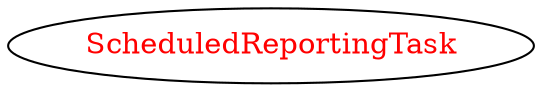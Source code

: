 digraph dependencyGraph {
 concentrate=true;
 ranksep="2.0";
 rankdir="LR"; 
 splines="ortho";
"ScheduledReportingTask" [fontcolor="red"];
}